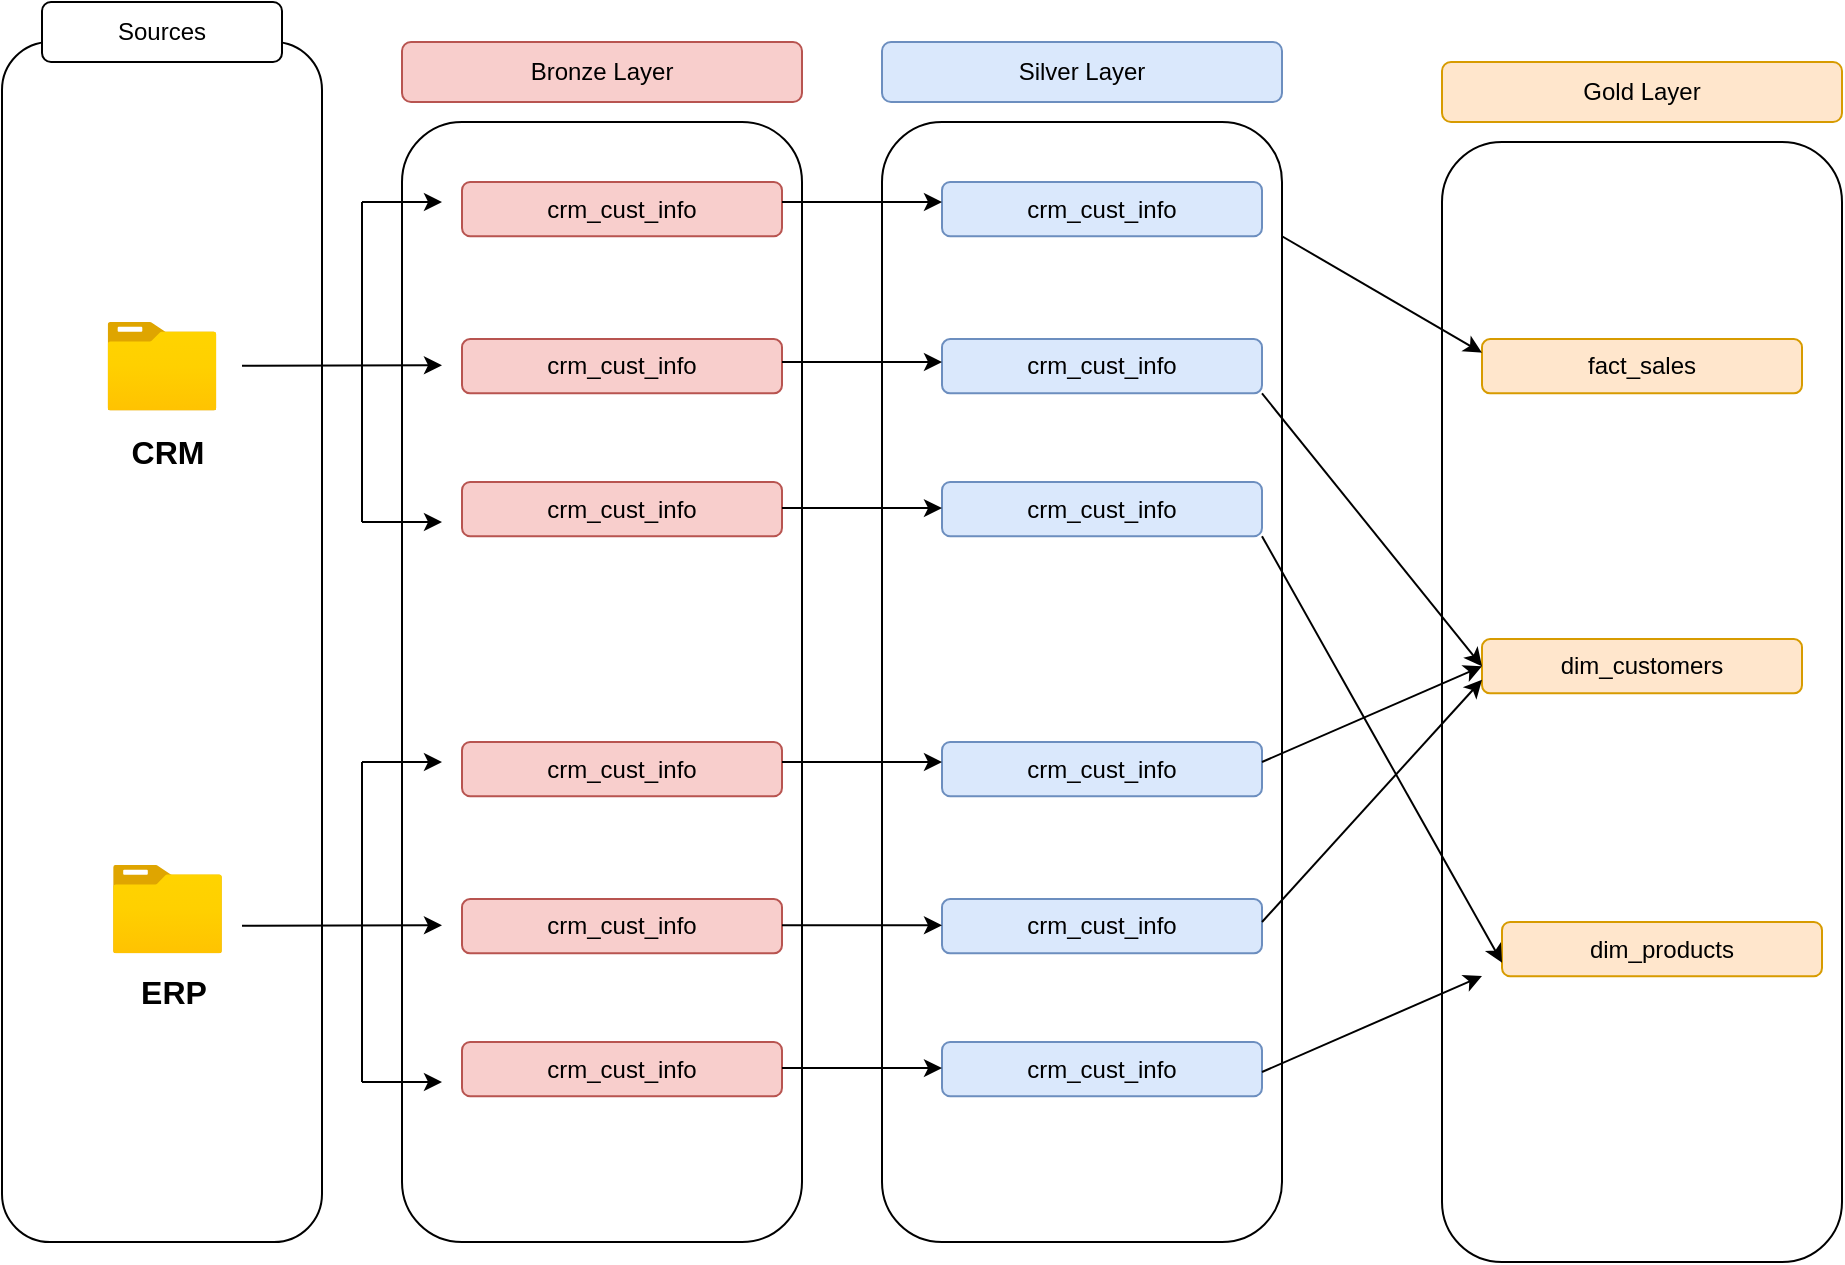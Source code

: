 <mxfile version="26.2.9">
  <diagram name="Page-1" id="wT3mlaJEniV8-HEzPOk0">
    <mxGraphModel dx="1428" dy="785" grid="1" gridSize="10" guides="1" tooltips="1" connect="1" arrows="1" fold="1" page="1" pageScale="1" pageWidth="827" pageHeight="1169" math="0" shadow="0">
      <root>
        <mxCell id="0" />
        <mxCell id="1" parent="0" />
        <mxCell id="bR4vBnd9DfTZjBkmj-Cn-1" value="" style="rounded=1;whiteSpace=wrap;html=1;fillColor=none;" parent="1" vertex="1">
          <mxGeometry x="40" y="80" width="160" height="600" as="geometry" />
        </mxCell>
        <mxCell id="bR4vBnd9DfTZjBkmj-Cn-2" value="Sources" style="rounded=1;whiteSpace=wrap;html=1;" parent="1" vertex="1">
          <mxGeometry x="60" y="60" width="120" height="30" as="geometry" />
        </mxCell>
        <mxCell id="bR4vBnd9DfTZjBkmj-Cn-4" value="" style="image;aspect=fixed;html=1;points=[];align=center;fontSize=12;image=img/lib/azure2/general/Folder_Blank.svg;" parent="1" vertex="1">
          <mxGeometry x="95.5" y="491.45" width="54.5" height="44.23" as="geometry" />
        </mxCell>
        <mxCell id="bR4vBnd9DfTZjBkmj-Cn-5" value="" style="image;aspect=fixed;html=1;points=[];align=center;fontSize=12;image=img/lib/azure2/general/Folder_Blank.svg;" parent="1" vertex="1">
          <mxGeometry x="92.75" y="220" width="54.5" height="44.23" as="geometry" />
        </mxCell>
        <mxCell id="bR4vBnd9DfTZjBkmj-Cn-6" value="" style="rounded=1;whiteSpace=wrap;html=1;fillColor=none;" parent="1" vertex="1">
          <mxGeometry x="240" y="120" width="200" height="560" as="geometry" />
        </mxCell>
        <mxCell id="bR4vBnd9DfTZjBkmj-Cn-7" value="Bronze Layer" style="rounded=1;whiteSpace=wrap;html=1;fillColor=#f8cecc;strokeColor=#b85450;" parent="1" vertex="1">
          <mxGeometry x="240" y="80" width="200" height="30" as="geometry" />
        </mxCell>
        <mxCell id="bR4vBnd9DfTZjBkmj-Cn-10" value="" style="endArrow=classic;html=1;rounded=0;strokeWidth=1;" parent="1" edge="1">
          <mxGeometry width="50" height="50" relative="1" as="geometry">
            <mxPoint x="160" y="241.9" as="sourcePoint" />
            <mxPoint x="260" y="241.62" as="targetPoint" />
          </mxGeometry>
        </mxCell>
        <mxCell id="bR4vBnd9DfTZjBkmj-Cn-11" value="crm_cust_info" style="rounded=1;whiteSpace=wrap;html=1;fillColor=#f8cecc;strokeColor=#b85450;" parent="1" vertex="1">
          <mxGeometry x="270" y="228.56" width="160" height="27.12" as="geometry" />
        </mxCell>
        <mxCell id="bR4vBnd9DfTZjBkmj-Cn-12" value="" style="endArrow=none;html=1;rounded=0;" parent="1" edge="1">
          <mxGeometry width="50" height="50" relative="1" as="geometry">
            <mxPoint x="220" y="320" as="sourcePoint" />
            <mxPoint x="220" y="160" as="targetPoint" />
          </mxGeometry>
        </mxCell>
        <mxCell id="bR4vBnd9DfTZjBkmj-Cn-13" value="crm_cust_info" style="rounded=1;whiteSpace=wrap;html=1;fillColor=#f8cecc;strokeColor=#b85450;" parent="1" vertex="1">
          <mxGeometry x="270" y="150" width="160" height="27.12" as="geometry" />
        </mxCell>
        <mxCell id="bR4vBnd9DfTZjBkmj-Cn-14" value="crm_cust_info" style="rounded=1;whiteSpace=wrap;html=1;fillColor=#f8cecc;strokeColor=#b85450;" parent="1" vertex="1">
          <mxGeometry x="270" y="300" width="160" height="27.12" as="geometry" />
        </mxCell>
        <mxCell id="bR4vBnd9DfTZjBkmj-Cn-15" value="" style="endArrow=classic;html=1;rounded=0;" parent="1" edge="1">
          <mxGeometry width="50" height="50" relative="1" as="geometry">
            <mxPoint x="220" y="320" as="sourcePoint" />
            <mxPoint x="260" y="320" as="targetPoint" />
          </mxGeometry>
        </mxCell>
        <mxCell id="bR4vBnd9DfTZjBkmj-Cn-18" value="" style="endArrow=classic;html=1;rounded=0;" parent="1" edge="1">
          <mxGeometry width="50" height="50" relative="1" as="geometry">
            <mxPoint x="220" y="160" as="sourcePoint" />
            <mxPoint x="260" y="160" as="targetPoint" />
          </mxGeometry>
        </mxCell>
        <mxCell id="bR4vBnd9DfTZjBkmj-Cn-20" value="CRM" style="text;html=1;align=center;verticalAlign=middle;whiteSpace=wrap;rounded=0;fillColor=none;fontStyle=1;fontSize=16;labelBackgroundColor=default;" parent="1" vertex="1">
          <mxGeometry x="92.75" y="270" width="60" height="30" as="geometry" />
        </mxCell>
        <mxCell id="bR4vBnd9DfTZjBkmj-Cn-21" value="ERP" style="text;html=1;align=center;verticalAlign=middle;whiteSpace=wrap;rounded=0;fillColor=none;fontStyle=1;fontSize=16;labelBackgroundColor=default;" parent="1" vertex="1">
          <mxGeometry x="95.5" y="540" width="60" height="30" as="geometry" />
        </mxCell>
        <mxCell id="bR4vBnd9DfTZjBkmj-Cn-22" value="" style="endArrow=classic;html=1;rounded=0;strokeWidth=1;" parent="1" edge="1">
          <mxGeometry width="50" height="50" relative="1" as="geometry">
            <mxPoint x="160" y="521.9" as="sourcePoint" />
            <mxPoint x="260" y="521.62" as="targetPoint" />
          </mxGeometry>
        </mxCell>
        <mxCell id="bR4vBnd9DfTZjBkmj-Cn-23" value="" style="endArrow=none;html=1;rounded=0;" parent="1" edge="1">
          <mxGeometry width="50" height="50" relative="1" as="geometry">
            <mxPoint x="220" y="600" as="sourcePoint" />
            <mxPoint x="220" y="440" as="targetPoint" />
          </mxGeometry>
        </mxCell>
        <mxCell id="bR4vBnd9DfTZjBkmj-Cn-24" value="" style="endArrow=classic;html=1;rounded=0;" parent="1" edge="1">
          <mxGeometry width="50" height="50" relative="1" as="geometry">
            <mxPoint x="220" y="440" as="sourcePoint" />
            <mxPoint x="260" y="440" as="targetPoint" />
          </mxGeometry>
        </mxCell>
        <mxCell id="bR4vBnd9DfTZjBkmj-Cn-25" value="" style="endArrow=classic;html=1;rounded=0;" parent="1" edge="1">
          <mxGeometry width="50" height="50" relative="1" as="geometry">
            <mxPoint x="220" y="600" as="sourcePoint" />
            <mxPoint x="260" y="600" as="targetPoint" />
          </mxGeometry>
        </mxCell>
        <mxCell id="bR4vBnd9DfTZjBkmj-Cn-26" value="crm_cust_info" style="rounded=1;whiteSpace=wrap;html=1;fillColor=#f8cecc;strokeColor=#b85450;" parent="1" vertex="1">
          <mxGeometry x="270" y="430" width="160" height="27.12" as="geometry" />
        </mxCell>
        <mxCell id="bR4vBnd9DfTZjBkmj-Cn-27" value="crm_cust_info" style="rounded=1;whiteSpace=wrap;html=1;fillColor=#f8cecc;strokeColor=#b85450;" parent="1" vertex="1">
          <mxGeometry x="270" y="508.56" width="160" height="27.12" as="geometry" />
        </mxCell>
        <mxCell id="bR4vBnd9DfTZjBkmj-Cn-28" value="crm_cust_info" style="rounded=1;whiteSpace=wrap;html=1;fillColor=#f8cecc;strokeColor=#b85450;" parent="1" vertex="1">
          <mxGeometry x="270" y="580" width="160" height="27.12" as="geometry" />
        </mxCell>
        <mxCell id="bR4vBnd9DfTZjBkmj-Cn-37" value="Silver Layer" style="rounded=1;whiteSpace=wrap;html=1;fillColor=#dae8fc;strokeColor=#6c8ebf;" parent="1" vertex="1">
          <mxGeometry x="480" y="80" width="200" height="30" as="geometry" />
        </mxCell>
        <mxCell id="bR4vBnd9DfTZjBkmj-Cn-38" value="" style="rounded=1;whiteSpace=wrap;html=1;fillColor=none;" parent="1" vertex="1">
          <mxGeometry x="480" y="120" width="200" height="560" as="geometry" />
        </mxCell>
        <mxCell id="bR4vBnd9DfTZjBkmj-Cn-39" value="crm_cust_info" style="rounded=1;whiteSpace=wrap;html=1;fillColor=#dae8fc;strokeColor=#6c8ebf;" parent="1" vertex="1">
          <mxGeometry x="510" y="150" width="160" height="27.12" as="geometry" />
        </mxCell>
        <mxCell id="bR4vBnd9DfTZjBkmj-Cn-40" value="crm_cust_info" style="rounded=1;whiteSpace=wrap;html=1;fillColor=#dae8fc;strokeColor=#6c8ebf;" parent="1" vertex="1">
          <mxGeometry x="510" y="228.56" width="160" height="27.12" as="geometry" />
        </mxCell>
        <mxCell id="bR4vBnd9DfTZjBkmj-Cn-41" value="crm_cust_info" style="rounded=1;whiteSpace=wrap;html=1;fillColor=#dae8fc;strokeColor=#6c8ebf;" parent="1" vertex="1">
          <mxGeometry x="510" y="300" width="160" height="27.12" as="geometry" />
        </mxCell>
        <mxCell id="bR4vBnd9DfTZjBkmj-Cn-42" value="crm_cust_info" style="rounded=1;whiteSpace=wrap;html=1;fillColor=#dae8fc;strokeColor=#6c8ebf;" parent="1" vertex="1">
          <mxGeometry x="510" y="430" width="160" height="27.12" as="geometry" />
        </mxCell>
        <mxCell id="bR4vBnd9DfTZjBkmj-Cn-43" value="crm_cust_info" style="rounded=1;whiteSpace=wrap;html=1;fillColor=#dae8fc;strokeColor=#6c8ebf;" parent="1" vertex="1">
          <mxGeometry x="510" y="508.56" width="160" height="27.12" as="geometry" />
        </mxCell>
        <mxCell id="bR4vBnd9DfTZjBkmj-Cn-44" value="crm_cust_info" style="rounded=1;whiteSpace=wrap;html=1;fillColor=#dae8fc;strokeColor=#6c8ebf;" parent="1" vertex="1">
          <mxGeometry x="510" y="580" width="160" height="27.12" as="geometry" />
        </mxCell>
        <mxCell id="bR4vBnd9DfTZjBkmj-Cn-47" value="" style="endArrow=classic;html=1;rounded=0;" parent="1" edge="1">
          <mxGeometry width="50" height="50" relative="1" as="geometry">
            <mxPoint x="430" y="160" as="sourcePoint" />
            <mxPoint x="510" y="160" as="targetPoint" />
          </mxGeometry>
        </mxCell>
        <mxCell id="bR4vBnd9DfTZjBkmj-Cn-48" value="" style="endArrow=classic;html=1;rounded=0;" parent="1" edge="1">
          <mxGeometry width="50" height="50" relative="1" as="geometry">
            <mxPoint x="430" y="240" as="sourcePoint" />
            <mxPoint x="510" y="240" as="targetPoint" />
          </mxGeometry>
        </mxCell>
        <mxCell id="bR4vBnd9DfTZjBkmj-Cn-49" value="" style="endArrow=classic;html=1;rounded=0;" parent="1" edge="1">
          <mxGeometry width="50" height="50" relative="1" as="geometry">
            <mxPoint x="430" y="313.06" as="sourcePoint" />
            <mxPoint x="510" y="313.06" as="targetPoint" />
          </mxGeometry>
        </mxCell>
        <mxCell id="bR4vBnd9DfTZjBkmj-Cn-56" value="" style="endArrow=classic;html=1;rounded=0;" parent="1" edge="1">
          <mxGeometry width="50" height="50" relative="1" as="geometry">
            <mxPoint x="430" y="440" as="sourcePoint" />
            <mxPoint x="510" y="440" as="targetPoint" />
          </mxGeometry>
        </mxCell>
        <mxCell id="bR4vBnd9DfTZjBkmj-Cn-57" value="" style="endArrow=classic;html=1;rounded=0;" parent="1" edge="1">
          <mxGeometry width="50" height="50" relative="1" as="geometry">
            <mxPoint x="430" y="521.62" as="sourcePoint" />
            <mxPoint x="510" y="521.62" as="targetPoint" />
          </mxGeometry>
        </mxCell>
        <mxCell id="bR4vBnd9DfTZjBkmj-Cn-58" value="" style="endArrow=classic;html=1;rounded=0;" parent="1" edge="1">
          <mxGeometry width="50" height="50" relative="1" as="geometry">
            <mxPoint x="430" y="593.06" as="sourcePoint" />
            <mxPoint x="510" y="593.06" as="targetPoint" />
          </mxGeometry>
        </mxCell>
        <mxCell id="1D17tGJ578Y-3MsZRP8g-1" value="Gold Layer" style="rounded=1;whiteSpace=wrap;html=1;fillColor=#ffe6cc;strokeColor=#d79b00;" vertex="1" parent="1">
          <mxGeometry x="760" y="90" width="200" height="30" as="geometry" />
        </mxCell>
        <mxCell id="1D17tGJ578Y-3MsZRP8g-2" value="" style="rounded=1;whiteSpace=wrap;html=1;fillColor=none;" vertex="1" parent="1">
          <mxGeometry x="760" y="130" width="200" height="560" as="geometry" />
        </mxCell>
        <mxCell id="1D17tGJ578Y-3MsZRP8g-3" value="fact_sales" style="rounded=1;whiteSpace=wrap;html=1;fillColor=#ffe6cc;strokeColor=#d79b00;" vertex="1" parent="1">
          <mxGeometry x="780" y="228.56" width="160" height="27.12" as="geometry" />
        </mxCell>
        <mxCell id="1D17tGJ578Y-3MsZRP8g-4" value="dim_customers" style="rounded=1;whiteSpace=wrap;html=1;fillColor=#ffe6cc;strokeColor=#d79b00;" vertex="1" parent="1">
          <mxGeometry x="780" y="378.56" width="160" height="27.12" as="geometry" />
        </mxCell>
        <mxCell id="1D17tGJ578Y-3MsZRP8g-5" value="dim_products" style="rounded=1;whiteSpace=wrap;html=1;fillColor=#ffe6cc;strokeColor=#d79b00;" vertex="1" parent="1">
          <mxGeometry x="790" y="520" width="160" height="27.12" as="geometry" />
        </mxCell>
        <mxCell id="1D17tGJ578Y-3MsZRP8g-6" value="" style="endArrow=classic;html=1;rounded=0;entryX=0;entryY=0.25;entryDx=0;entryDy=0;" edge="1" parent="1" target="1D17tGJ578Y-3MsZRP8g-3">
          <mxGeometry width="50" height="50" relative="1" as="geometry">
            <mxPoint x="680" y="177.12" as="sourcePoint" />
            <mxPoint x="730" y="127.12" as="targetPoint" />
          </mxGeometry>
        </mxCell>
        <mxCell id="1D17tGJ578Y-3MsZRP8g-7" value="" style="endArrow=classic;html=1;rounded=0;entryX=0;entryY=0.5;entryDx=0;entryDy=0;" edge="1" parent="1" target="1D17tGJ578Y-3MsZRP8g-4">
          <mxGeometry width="50" height="50" relative="1" as="geometry">
            <mxPoint x="670" y="255.68" as="sourcePoint" />
            <mxPoint x="770" y="313.56" as="targetPoint" />
          </mxGeometry>
        </mxCell>
        <mxCell id="1D17tGJ578Y-3MsZRP8g-8" value="" style="endArrow=classic;html=1;rounded=0;entryX=0;entryY=0.75;entryDx=0;entryDy=0;" edge="1" parent="1" target="1D17tGJ578Y-3MsZRP8g-5">
          <mxGeometry width="50" height="50" relative="1" as="geometry">
            <mxPoint x="670" y="327.12" as="sourcePoint" />
            <mxPoint x="770" y="385" as="targetPoint" />
          </mxGeometry>
        </mxCell>
        <mxCell id="1D17tGJ578Y-3MsZRP8g-9" value="" style="endArrow=classic;html=1;rounded=0;entryX=0;entryY=0.5;entryDx=0;entryDy=0;" edge="1" parent="1" target="1D17tGJ578Y-3MsZRP8g-4">
          <mxGeometry width="50" height="50" relative="1" as="geometry">
            <mxPoint x="670" y="440" as="sourcePoint" />
            <mxPoint x="770" y="497.88" as="targetPoint" />
          </mxGeometry>
        </mxCell>
        <mxCell id="1D17tGJ578Y-3MsZRP8g-10" value="" style="endArrow=classic;html=1;rounded=0;entryX=0;entryY=0.75;entryDx=0;entryDy=0;" edge="1" parent="1" target="1D17tGJ578Y-3MsZRP8g-4">
          <mxGeometry width="50" height="50" relative="1" as="geometry">
            <mxPoint x="670" y="520" as="sourcePoint" />
            <mxPoint x="780" y="472" as="targetPoint" />
          </mxGeometry>
        </mxCell>
        <mxCell id="1D17tGJ578Y-3MsZRP8g-11" value="" style="endArrow=classic;html=1;rounded=0;entryX=0;entryY=0.5;entryDx=0;entryDy=0;" edge="1" parent="1">
          <mxGeometry width="50" height="50" relative="1" as="geometry">
            <mxPoint x="670" y="595" as="sourcePoint" />
            <mxPoint x="780" y="547" as="targetPoint" />
          </mxGeometry>
        </mxCell>
      </root>
    </mxGraphModel>
  </diagram>
</mxfile>
